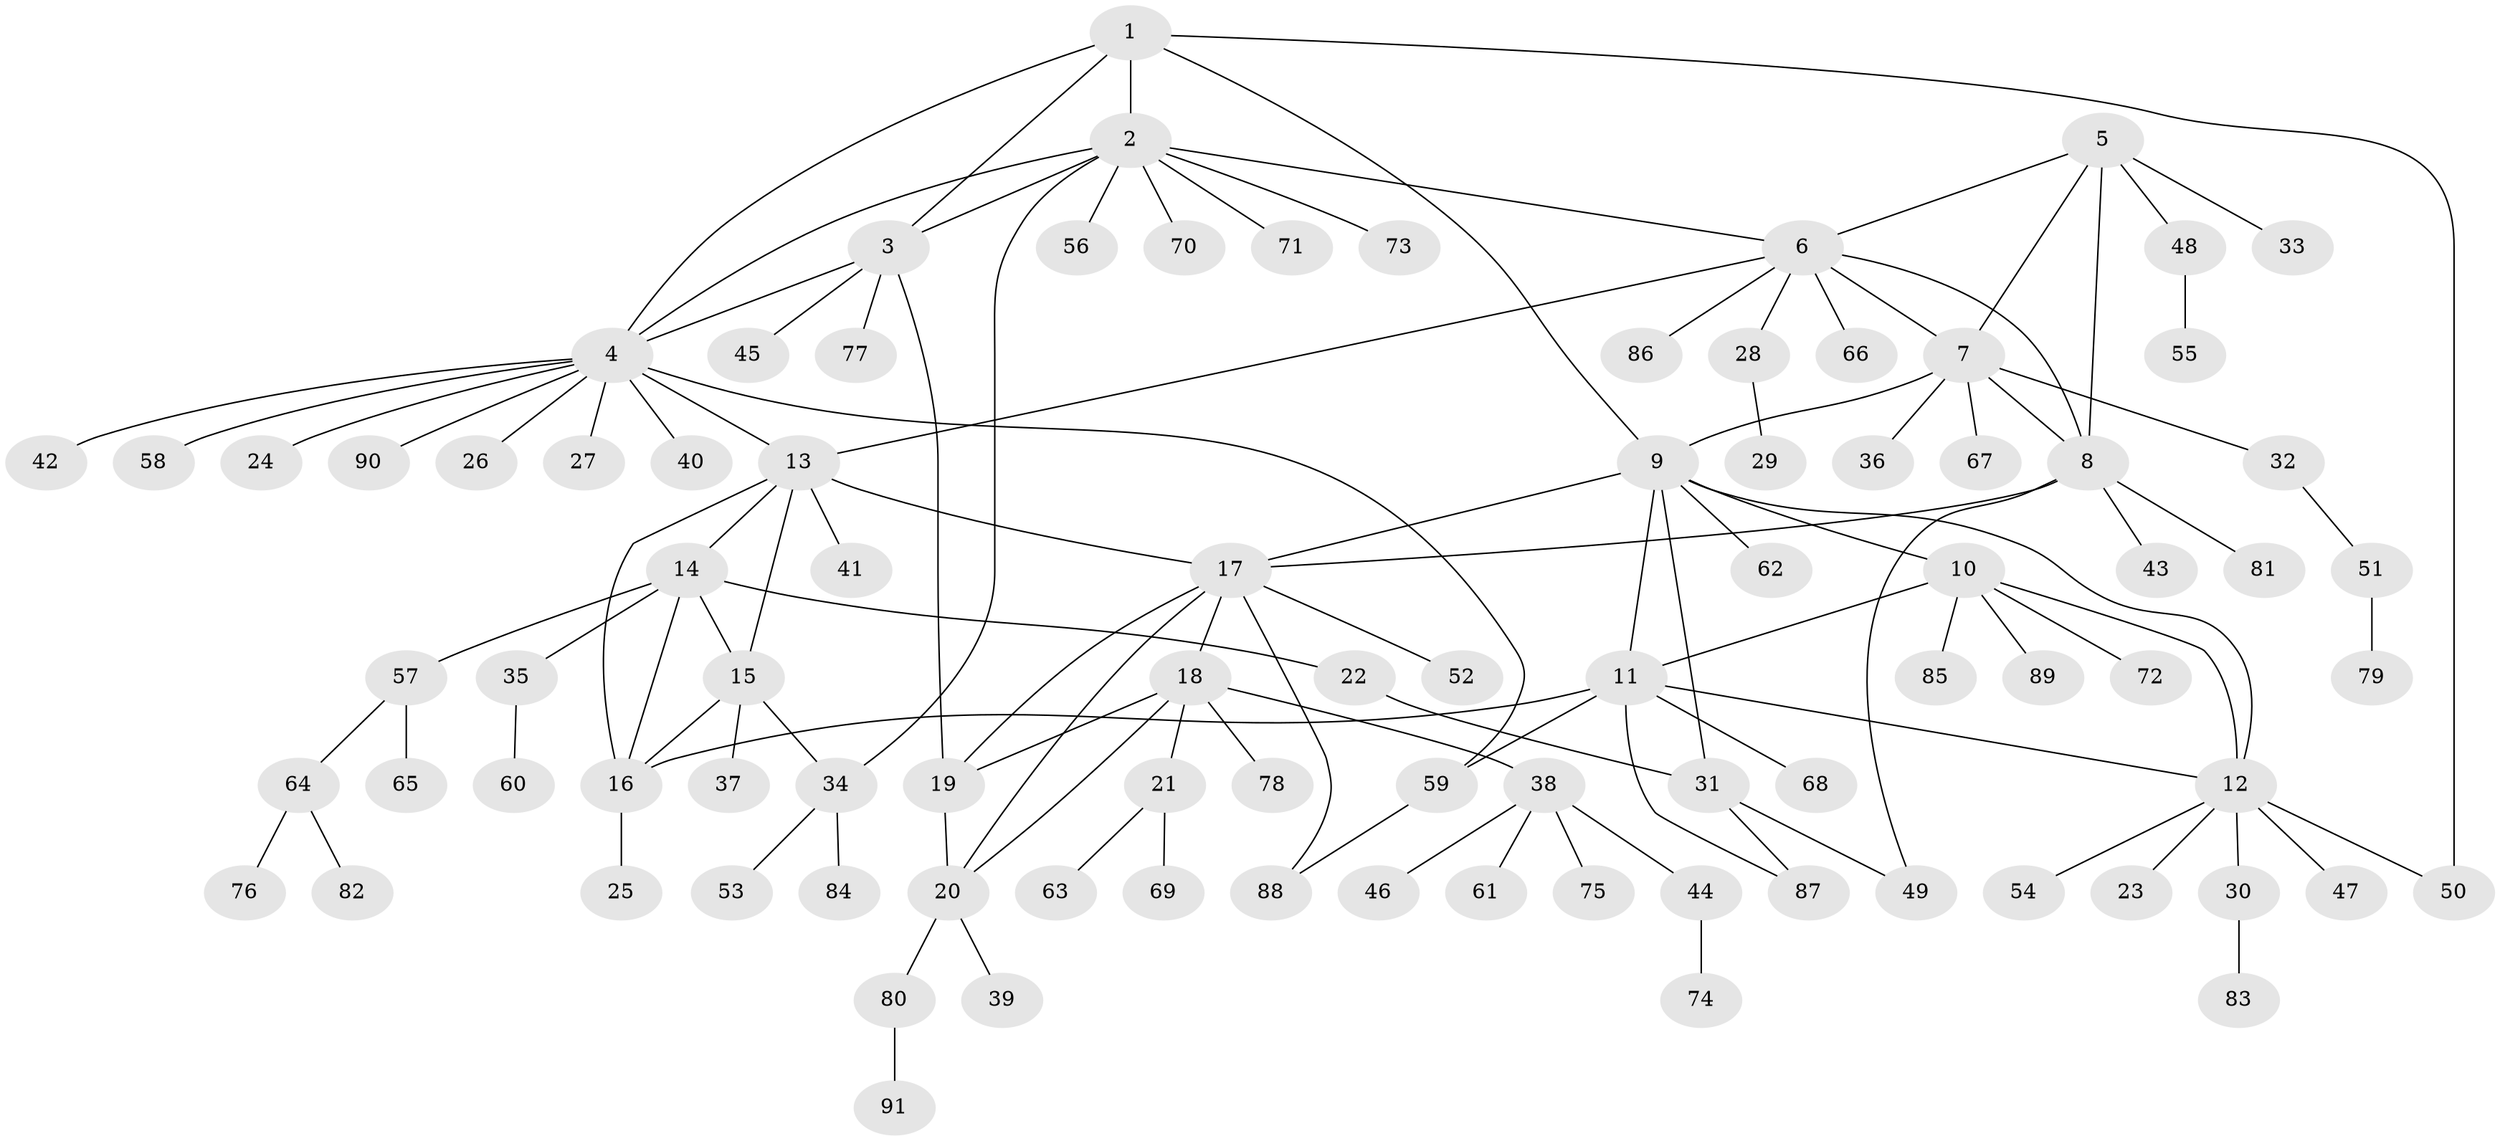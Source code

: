 // coarse degree distribution, {7: 0.044444444444444446, 13: 0.022222222222222223, 5: 0.044444444444444446, 8: 0.022222222222222223, 4: 0.022222222222222223, 1: 0.8, 10: 0.022222222222222223, 9: 0.022222222222222223}
// Generated by graph-tools (version 1.1) at 2025/58/03/04/25 21:58:26]
// undirected, 91 vertices, 118 edges
graph export_dot {
graph [start="1"]
  node [color=gray90,style=filled];
  1;
  2;
  3;
  4;
  5;
  6;
  7;
  8;
  9;
  10;
  11;
  12;
  13;
  14;
  15;
  16;
  17;
  18;
  19;
  20;
  21;
  22;
  23;
  24;
  25;
  26;
  27;
  28;
  29;
  30;
  31;
  32;
  33;
  34;
  35;
  36;
  37;
  38;
  39;
  40;
  41;
  42;
  43;
  44;
  45;
  46;
  47;
  48;
  49;
  50;
  51;
  52;
  53;
  54;
  55;
  56;
  57;
  58;
  59;
  60;
  61;
  62;
  63;
  64;
  65;
  66;
  67;
  68;
  69;
  70;
  71;
  72;
  73;
  74;
  75;
  76;
  77;
  78;
  79;
  80;
  81;
  82;
  83;
  84;
  85;
  86;
  87;
  88;
  89;
  90;
  91;
  1 -- 2;
  1 -- 3;
  1 -- 4;
  1 -- 9;
  1 -- 50;
  2 -- 3;
  2 -- 4;
  2 -- 6;
  2 -- 34;
  2 -- 56;
  2 -- 70;
  2 -- 71;
  2 -- 73;
  3 -- 4;
  3 -- 19;
  3 -- 45;
  3 -- 77;
  4 -- 13;
  4 -- 24;
  4 -- 26;
  4 -- 27;
  4 -- 40;
  4 -- 42;
  4 -- 58;
  4 -- 59;
  4 -- 90;
  5 -- 6;
  5 -- 7;
  5 -- 8;
  5 -- 33;
  5 -- 48;
  6 -- 7;
  6 -- 8;
  6 -- 13;
  6 -- 28;
  6 -- 66;
  6 -- 86;
  7 -- 8;
  7 -- 9;
  7 -- 32;
  7 -- 36;
  7 -- 67;
  8 -- 17;
  8 -- 43;
  8 -- 49;
  8 -- 81;
  9 -- 10;
  9 -- 11;
  9 -- 12;
  9 -- 17;
  9 -- 31;
  9 -- 62;
  10 -- 11;
  10 -- 12;
  10 -- 72;
  10 -- 85;
  10 -- 89;
  11 -- 12;
  11 -- 16;
  11 -- 59;
  11 -- 68;
  11 -- 87;
  12 -- 23;
  12 -- 30;
  12 -- 47;
  12 -- 50;
  12 -- 54;
  13 -- 14;
  13 -- 15;
  13 -- 16;
  13 -- 17;
  13 -- 41;
  14 -- 15;
  14 -- 16;
  14 -- 22;
  14 -- 35;
  14 -- 57;
  15 -- 16;
  15 -- 34;
  15 -- 37;
  16 -- 25;
  17 -- 18;
  17 -- 19;
  17 -- 20;
  17 -- 52;
  17 -- 88;
  18 -- 19;
  18 -- 20;
  18 -- 21;
  18 -- 38;
  18 -- 78;
  19 -- 20;
  20 -- 39;
  20 -- 80;
  21 -- 63;
  21 -- 69;
  22 -- 31;
  28 -- 29;
  30 -- 83;
  31 -- 49;
  31 -- 87;
  32 -- 51;
  34 -- 53;
  34 -- 84;
  35 -- 60;
  38 -- 44;
  38 -- 46;
  38 -- 61;
  38 -- 75;
  44 -- 74;
  48 -- 55;
  51 -- 79;
  57 -- 64;
  57 -- 65;
  59 -- 88;
  64 -- 76;
  64 -- 82;
  80 -- 91;
}
